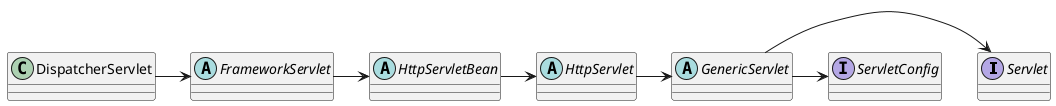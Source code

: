 @startuml
interface Servlet
interface ServletConfig
abstract class GenericServlet
abstract class HttpServlet
abstract class HttpServletBean
abstract class FrameworkServlet
class DispatcherServlet

GenericServlet -> Servlet
GenericServlet -> ServletConfig
HttpServlet -> GenericServlet
HttpServletBean -> HttpServlet
FrameworkServlet -> HttpServletBean
DispatcherServlet -> FrameworkServlet
@enduml